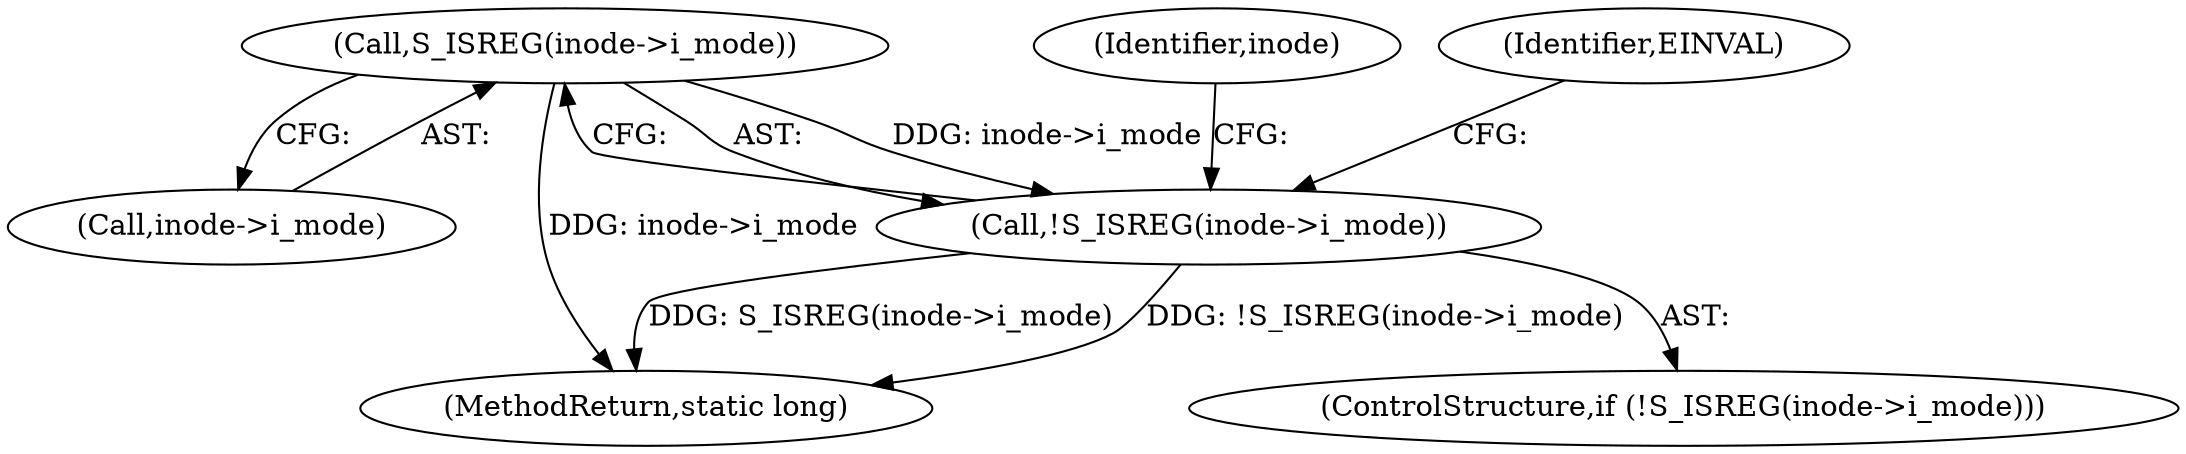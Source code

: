 digraph "0_linux_ea3d7209ca01da209cda6f0dea8be9cc4b7a933b_1@pointer" {
"1000155" [label="(Call,S_ISREG(inode->i_mode))"];
"1000154" [label="(Call,!S_ISREG(inode->i_mode))"];
"1000156" [label="(Call,inode->i_mode)"];
"1000155" [label="(Call,S_ISREG(inode->i_mode))"];
"1000154" [label="(Call,!S_ISREG(inode->i_mode))"];
"1000164" [label="(Identifier,inode)"];
"1000161" [label="(Identifier,EINVAL)"];
"1000153" [label="(ControlStructure,if (!S_ISREG(inode->i_mode)))"];
"1000490" [label="(MethodReturn,static long)"];
"1000155" -> "1000154"  [label="AST: "];
"1000155" -> "1000156"  [label="CFG: "];
"1000156" -> "1000155"  [label="AST: "];
"1000154" -> "1000155"  [label="CFG: "];
"1000155" -> "1000490"  [label="DDG: inode->i_mode"];
"1000155" -> "1000154"  [label="DDG: inode->i_mode"];
"1000154" -> "1000153"  [label="AST: "];
"1000161" -> "1000154"  [label="CFG: "];
"1000164" -> "1000154"  [label="CFG: "];
"1000154" -> "1000490"  [label="DDG: S_ISREG(inode->i_mode)"];
"1000154" -> "1000490"  [label="DDG: !S_ISREG(inode->i_mode)"];
}
